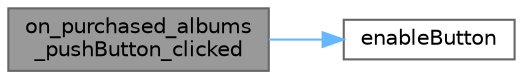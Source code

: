 digraph "on_purchased_albums_pushButton_clicked"
{
 // LATEX_PDF_SIZE
  bgcolor="transparent";
  edge [fontname=Helvetica,fontsize=10,labelfontname=Helvetica,labelfontsize=10];
  node [fontname=Helvetica,fontsize=10,shape=box,height=0.2,width=0.4];
  rankdir="LR";
  Node1 [id="Node000001",label="on_purchased_albums\l_pushButton_clicked",height=0.2,width=0.4,color="gray40", fillcolor="grey60", style="filled", fontcolor="black",tooltip="已购专辑按钮点击槽函数"];
  Node1 -> Node2 [id="edge1_Node000001_Node000002",color="steelblue1",style="solid",tooltip=" "];
  Node2 [id="Node000002",label="enableButton",height=0.2,width=0.4,color="grey40", fillcolor="white", style="filled",URL="$class_purchased_music.html#ab868524a9562cda1f7b60b4220e2248e",tooltip="启用/禁用按钮"];
}
